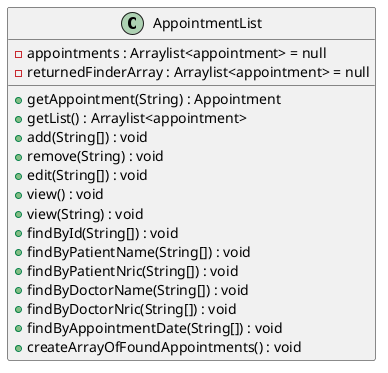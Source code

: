 @startuml

class AppointmentList {
-appointments : Arraylist<appointment> = null
-returnedFinderArray : Arraylist<appointment> = null
+getAppointment(String) : Appointment
+getList() : Arraylist<appointment>
+add(String[]) : void
+remove(String) : void
+edit(String[]) : void
+view() : void
+view(String) : void
+findById(String[]) : void
+findByPatientName(String[]) : void
+findByPatientNric(String[]) : void
+findByDoctorName(String[]) : void
+findByDoctorNric(String[]) : void
+findByAppointmentDate(String[]) : void
+createArrayOfFoundAppointments() : void
}

@enduml